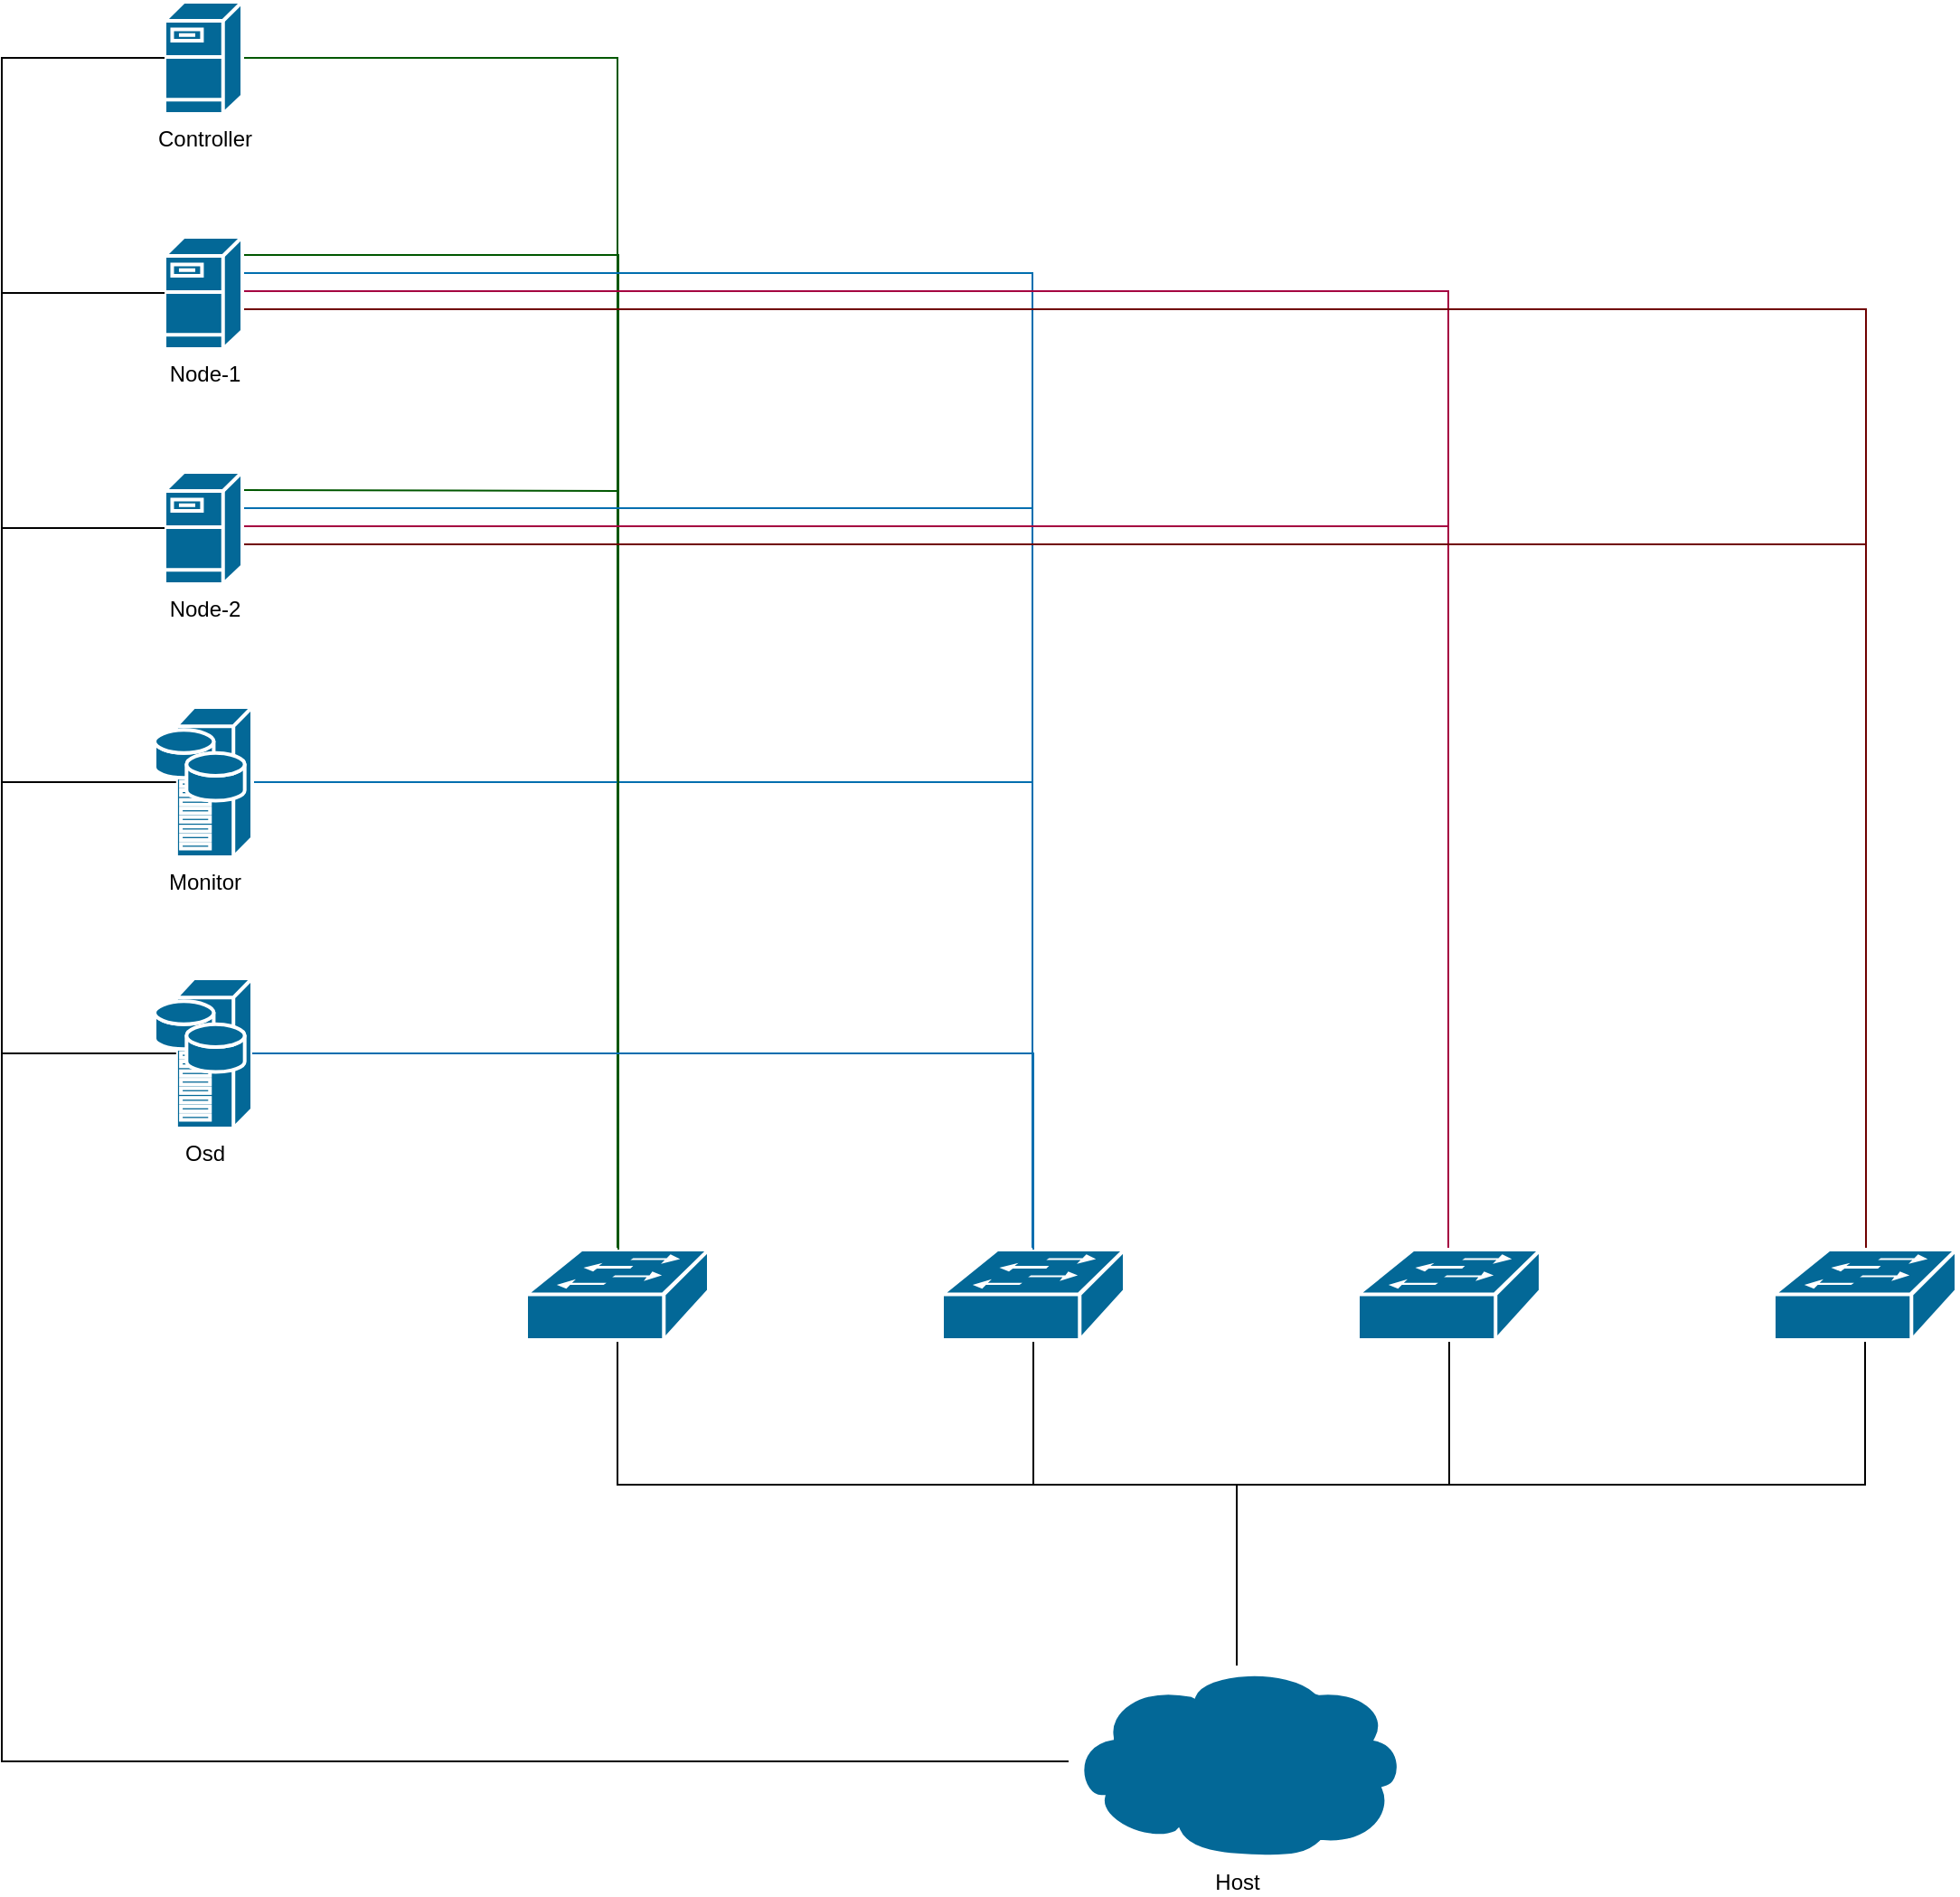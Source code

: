 <mxfile version="24.0.4" type="device">
  <diagram name="Page-1" id="tVYGAZruJ3ZJyB-4YPFU">
    <mxGraphModel dx="1098" dy="940" grid="1" gridSize="10" guides="1" tooltips="1" connect="1" arrows="1" fold="1" page="1" pageScale="1" pageWidth="850" pageHeight="1100" math="0" shadow="0">
      <root>
        <mxCell id="0" />
        <mxCell id="1" parent="0" />
        <mxCell id="3vbM_dQCAWZOY_Gm1ByF-10" style="edgeStyle=orthogonalEdgeStyle;rounded=0;orthogonalLoop=1;jettySize=auto;html=1;fillColor=#008a00;strokeColor=#005700;endArrow=none;endFill=0;" edge="1" parent="1" source="3vbM_dQCAWZOY_Gm1ByF-1" target="3vbM_dQCAWZOY_Gm1ByF-3">
          <mxGeometry relative="1" as="geometry" />
        </mxCell>
        <mxCell id="3vbM_dQCAWZOY_Gm1ByF-1" value="Controller" style="shape=mxgraph.cisco.servers.fileserver;sketch=0;html=1;pointerEvents=1;dashed=0;fillColor=#036897;strokeColor=#ffffff;strokeWidth=2;verticalLabelPosition=bottom;verticalAlign=top;align=center;outlineConnect=0;" vertex="1" parent="1">
          <mxGeometry x="200" y="150" width="43" height="62" as="geometry" />
        </mxCell>
        <mxCell id="3vbM_dQCAWZOY_Gm1ByF-13" style="edgeStyle=orthogonalEdgeStyle;rounded=0;orthogonalLoop=1;jettySize=auto;html=1;fillColor=#1ba1e2;strokeColor=#006EAF;endArrow=none;endFill=0;" edge="1" parent="1" source="3vbM_dQCAWZOY_Gm1ByF-2" target="3vbM_dQCAWZOY_Gm1ByF-8">
          <mxGeometry relative="1" as="geometry">
            <Array as="points">
              <mxPoint x="680" y="581" />
            </Array>
          </mxGeometry>
        </mxCell>
        <mxCell id="3vbM_dQCAWZOY_Gm1ByF-2" value="Monitor" style="shape=mxgraph.cisco.servers.storage_server;sketch=0;html=1;pointerEvents=1;dashed=0;fillColor=#036897;strokeColor=#ffffff;strokeWidth=2;verticalLabelPosition=bottom;verticalAlign=top;align=center;outlineConnect=0;" vertex="1" parent="1">
          <mxGeometry x="194.5" y="540" width="54" height="83" as="geometry" />
        </mxCell>
        <mxCell id="3vbM_dQCAWZOY_Gm1ByF-28" style="edgeStyle=orthogonalEdgeStyle;rounded=0;orthogonalLoop=1;jettySize=auto;html=1;endArrow=none;endFill=0;" edge="1" parent="1" source="3vbM_dQCAWZOY_Gm1ByF-3" target="3vbM_dQCAWZOY_Gm1ByF-21">
          <mxGeometry relative="1" as="geometry">
            <Array as="points">
              <mxPoint x="451" y="970" />
              <mxPoint x="793" y="970" />
            </Array>
          </mxGeometry>
        </mxCell>
        <mxCell id="3vbM_dQCAWZOY_Gm1ByF-3" value="" style="shape=mxgraph.cisco.switches.workgroup_switch;sketch=0;html=1;pointerEvents=1;dashed=0;fillColor=#036897;strokeColor=#ffffff;strokeWidth=2;verticalLabelPosition=bottom;verticalAlign=top;align=center;outlineConnect=0;" vertex="1" parent="1">
          <mxGeometry x="400" y="840" width="101" height="50" as="geometry" />
        </mxCell>
        <mxCell id="3vbM_dQCAWZOY_Gm1ByF-11" style="edgeStyle=orthogonalEdgeStyle;rounded=0;orthogonalLoop=1;jettySize=auto;html=1;fillColor=#008a00;strokeColor=#005700;endArrow=none;endFill=0;" edge="1" parent="1" source="3vbM_dQCAWZOY_Gm1ByF-4" target="3vbM_dQCAWZOY_Gm1ByF-3">
          <mxGeometry relative="1" as="geometry">
            <Array as="points">
              <mxPoint x="451" y="290" />
            </Array>
          </mxGeometry>
        </mxCell>
        <mxCell id="3vbM_dQCAWZOY_Gm1ByF-16" style="edgeStyle=orthogonalEdgeStyle;rounded=0;orthogonalLoop=1;jettySize=auto;html=1;endArrow=none;endFill=0;fillColor=#1ba1e2;strokeColor=#006EAF;" edge="1" parent="1" source="3vbM_dQCAWZOY_Gm1ByF-4" target="3vbM_dQCAWZOY_Gm1ByF-8">
          <mxGeometry relative="1" as="geometry">
            <Array as="points">
              <mxPoint x="680" y="300" />
            </Array>
          </mxGeometry>
        </mxCell>
        <mxCell id="3vbM_dQCAWZOY_Gm1ByF-17" style="edgeStyle=orthogonalEdgeStyle;rounded=0;orthogonalLoop=1;jettySize=auto;html=1;fillColor=#d80073;strokeColor=#A50040;endArrow=none;endFill=0;" edge="1" parent="1">
          <mxGeometry relative="1" as="geometry">
            <mxPoint x="243" y="310.0" as="sourcePoint" />
            <mxPoint x="909.994" y="840.0" as="targetPoint" />
            <Array as="points">
              <mxPoint x="910" y="310" />
            </Array>
          </mxGeometry>
        </mxCell>
        <mxCell id="3vbM_dQCAWZOY_Gm1ByF-20" style="edgeStyle=orthogonalEdgeStyle;rounded=0;orthogonalLoop=1;jettySize=auto;html=1;fillColor=#a20025;strokeColor=#6F0000;endArrow=none;endFill=0;" edge="1" parent="1" source="3vbM_dQCAWZOY_Gm1ByF-4" target="3vbM_dQCAWZOY_Gm1ByF-9">
          <mxGeometry relative="1" as="geometry">
            <Array as="points">
              <mxPoint x="1141" y="320" />
            </Array>
          </mxGeometry>
        </mxCell>
        <mxCell id="3vbM_dQCAWZOY_Gm1ByF-4" value="Node-1" style="shape=mxgraph.cisco.servers.fileserver;sketch=0;html=1;pointerEvents=1;dashed=0;fillColor=#036897;strokeColor=#ffffff;strokeWidth=2;verticalLabelPosition=bottom;verticalAlign=top;align=center;outlineConnect=0;" vertex="1" parent="1">
          <mxGeometry x="200" y="280" width="43" height="62" as="geometry" />
        </mxCell>
        <mxCell id="3vbM_dQCAWZOY_Gm1ByF-12" style="edgeStyle=orthogonalEdgeStyle;rounded=0;orthogonalLoop=1;jettySize=auto;html=1;fillColor=#008a00;strokeColor=#005700;endArrow=none;endFill=0;" edge="1" parent="1">
          <mxGeometry relative="1" as="geometry">
            <mxPoint x="243" y="420" as="sourcePoint" />
            <mxPoint x="450.503" y="819" as="targetPoint" />
          </mxGeometry>
        </mxCell>
        <mxCell id="3vbM_dQCAWZOY_Gm1ByF-15" style="edgeStyle=orthogonalEdgeStyle;rounded=0;orthogonalLoop=1;jettySize=auto;html=1;fillColor=#1ba1e2;strokeColor=#006EAF;endArrow=none;endFill=0;" edge="1" parent="1">
          <mxGeometry relative="1" as="geometry">
            <mxPoint x="243" y="429.997" as="sourcePoint" />
            <mxPoint x="680.007" y="849.99" as="targetPoint" />
            <Array as="points">
              <mxPoint x="680" y="429.99" />
            </Array>
          </mxGeometry>
        </mxCell>
        <mxCell id="3vbM_dQCAWZOY_Gm1ByF-18" style="edgeStyle=orthogonalEdgeStyle;rounded=0;orthogonalLoop=1;jettySize=auto;html=1;fillColor=#d80073;strokeColor=#A50040;endArrow=none;endFill=0;" edge="1" parent="1">
          <mxGeometry relative="1" as="geometry">
            <mxPoint x="243" y="440" as="sourcePoint" />
            <mxPoint x="910" y="850" as="targetPoint" />
            <Array as="points">
              <mxPoint x="910" y="440" />
            </Array>
          </mxGeometry>
        </mxCell>
        <mxCell id="3vbM_dQCAWZOY_Gm1ByF-19" style="edgeStyle=orthogonalEdgeStyle;rounded=0;orthogonalLoop=1;jettySize=auto;html=1;fillColor=#a20025;strokeColor=#6F0000;endArrow=none;endFill=0;" edge="1" parent="1" source="3vbM_dQCAWZOY_Gm1ByF-5" target="3vbM_dQCAWZOY_Gm1ByF-9">
          <mxGeometry relative="1" as="geometry">
            <Array as="points">
              <mxPoint x="1141" y="450" />
            </Array>
          </mxGeometry>
        </mxCell>
        <mxCell id="3vbM_dQCAWZOY_Gm1ByF-5" value="Node-2" style="shape=mxgraph.cisco.servers.fileserver;sketch=0;html=1;pointerEvents=1;dashed=0;fillColor=#036897;strokeColor=#ffffff;strokeWidth=2;verticalLabelPosition=bottom;verticalAlign=top;align=center;outlineConnect=0;" vertex="1" parent="1">
          <mxGeometry x="200" y="410" width="43" height="62" as="geometry" />
        </mxCell>
        <mxCell id="3vbM_dQCAWZOY_Gm1ByF-6" value="Osd" style="shape=mxgraph.cisco.servers.storage_server;sketch=0;html=1;pointerEvents=1;dashed=0;fillColor=#036897;strokeColor=#ffffff;strokeWidth=2;verticalLabelPosition=bottom;verticalAlign=top;align=center;outlineConnect=0;" vertex="1" parent="1">
          <mxGeometry x="194.5" y="690" width="54" height="83" as="geometry" />
        </mxCell>
        <mxCell id="3vbM_dQCAWZOY_Gm1ByF-30" style="edgeStyle=orthogonalEdgeStyle;rounded=0;orthogonalLoop=1;jettySize=auto;html=1;endArrow=none;endFill=0;" edge="1" parent="1" source="3vbM_dQCAWZOY_Gm1ByF-7" target="3vbM_dQCAWZOY_Gm1ByF-21">
          <mxGeometry relative="1" as="geometry">
            <Array as="points">
              <mxPoint x="911" y="970" />
              <mxPoint x="793" y="970" />
            </Array>
          </mxGeometry>
        </mxCell>
        <mxCell id="3vbM_dQCAWZOY_Gm1ByF-7" value="" style="shape=mxgraph.cisco.switches.workgroup_switch;sketch=0;html=1;pointerEvents=1;dashed=0;fillColor=#036897;strokeColor=#ffffff;strokeWidth=2;verticalLabelPosition=bottom;verticalAlign=top;align=center;outlineConnect=0;" vertex="1" parent="1">
          <mxGeometry x="860" y="840" width="101" height="50" as="geometry" />
        </mxCell>
        <mxCell id="3vbM_dQCAWZOY_Gm1ByF-29" style="edgeStyle=orthogonalEdgeStyle;rounded=0;orthogonalLoop=1;jettySize=auto;html=1;endArrow=none;endFill=0;" edge="1" parent="1" source="3vbM_dQCAWZOY_Gm1ByF-8" target="3vbM_dQCAWZOY_Gm1ByF-21">
          <mxGeometry relative="1" as="geometry">
            <Array as="points">
              <mxPoint x="681" y="970" />
              <mxPoint x="793" y="970" />
            </Array>
          </mxGeometry>
        </mxCell>
        <mxCell id="3vbM_dQCAWZOY_Gm1ByF-8" value="" style="shape=mxgraph.cisco.switches.workgroup_switch;sketch=0;html=1;pointerEvents=1;dashed=0;fillColor=#036897;strokeColor=#ffffff;strokeWidth=2;verticalLabelPosition=bottom;verticalAlign=top;align=center;outlineConnect=0;" vertex="1" parent="1">
          <mxGeometry x="630" y="840" width="101" height="50" as="geometry" />
        </mxCell>
        <mxCell id="3vbM_dQCAWZOY_Gm1ByF-31" style="edgeStyle=orthogonalEdgeStyle;rounded=0;orthogonalLoop=1;jettySize=auto;html=1;endArrow=none;endFill=0;" edge="1" parent="1" source="3vbM_dQCAWZOY_Gm1ByF-9" target="3vbM_dQCAWZOY_Gm1ByF-21">
          <mxGeometry relative="1" as="geometry">
            <Array as="points">
              <mxPoint x="1141" y="970" />
              <mxPoint x="793" y="970" />
            </Array>
          </mxGeometry>
        </mxCell>
        <mxCell id="3vbM_dQCAWZOY_Gm1ByF-9" value="" style="shape=mxgraph.cisco.switches.workgroup_switch;sketch=0;html=1;pointerEvents=1;dashed=0;fillColor=#036897;strokeColor=#ffffff;strokeWidth=2;verticalLabelPosition=bottom;verticalAlign=top;align=center;outlineConnect=0;" vertex="1" parent="1">
          <mxGeometry x="1090" y="840" width="101" height="50" as="geometry" />
        </mxCell>
        <mxCell id="3vbM_dQCAWZOY_Gm1ByF-14" style="edgeStyle=orthogonalEdgeStyle;rounded=0;orthogonalLoop=1;jettySize=auto;html=1;entryX=0.5;entryY=0;entryDx=0;entryDy=0;entryPerimeter=0;endArrow=none;endFill=0;fillColor=#1ba1e2;strokeColor=#006EAF;" edge="1" parent="1" source="3vbM_dQCAWZOY_Gm1ByF-6" target="3vbM_dQCAWZOY_Gm1ByF-8">
          <mxGeometry relative="1" as="geometry">
            <Array as="points">
              <mxPoint x="681" y="731" />
            </Array>
          </mxGeometry>
        </mxCell>
        <mxCell id="3vbM_dQCAWZOY_Gm1ByF-25" style="edgeStyle=orthogonalEdgeStyle;rounded=0;orthogonalLoop=1;jettySize=auto;html=1;endArrow=none;endFill=0;" edge="1" parent="1" source="3vbM_dQCAWZOY_Gm1ByF-21" target="3vbM_dQCAWZOY_Gm1ByF-5">
          <mxGeometry relative="1" as="geometry">
            <Array as="points">
              <mxPoint x="110" y="1123" />
              <mxPoint x="110" y="441" />
            </Array>
          </mxGeometry>
        </mxCell>
        <mxCell id="3vbM_dQCAWZOY_Gm1ByF-21" value="Host" style="shape=mxgraph.cisco.storage.cloud;sketch=0;html=1;pointerEvents=1;dashed=0;fillColor=#036897;strokeColor=#ffffff;strokeWidth=2;verticalLabelPosition=bottom;verticalAlign=top;align=center;outlineConnect=0;" vertex="1" parent="1">
          <mxGeometry x="700" y="1070" width="186" height="106" as="geometry" />
        </mxCell>
        <mxCell id="3vbM_dQCAWZOY_Gm1ByF-22" style="edgeStyle=orthogonalEdgeStyle;rounded=0;orthogonalLoop=1;jettySize=auto;html=1;entryX=0;entryY=0.5;entryDx=0;entryDy=0;entryPerimeter=0;endArrow=none;endFill=0;" edge="1" parent="1" source="3vbM_dQCAWZOY_Gm1ByF-21" target="3vbM_dQCAWZOY_Gm1ByF-1">
          <mxGeometry relative="1" as="geometry">
            <Array as="points">
              <mxPoint x="110" y="1123" />
              <mxPoint x="110" y="181" />
            </Array>
          </mxGeometry>
        </mxCell>
        <mxCell id="3vbM_dQCAWZOY_Gm1ByF-24" style="edgeStyle=orthogonalEdgeStyle;rounded=0;orthogonalLoop=1;jettySize=auto;html=1;entryX=0;entryY=0.5;entryDx=0;entryDy=0;entryPerimeter=0;endArrow=none;endFill=0;" edge="1" parent="1" source="3vbM_dQCAWZOY_Gm1ByF-21" target="3vbM_dQCAWZOY_Gm1ByF-4">
          <mxGeometry relative="1" as="geometry">
            <Array as="points">
              <mxPoint x="110" y="1123" />
              <mxPoint x="110" y="311" />
            </Array>
          </mxGeometry>
        </mxCell>
        <mxCell id="3vbM_dQCAWZOY_Gm1ByF-26" style="edgeStyle=orthogonalEdgeStyle;rounded=0;orthogonalLoop=1;jettySize=auto;html=1;entryX=0.22;entryY=0.5;entryDx=0;entryDy=0;entryPerimeter=0;endArrow=none;endFill=0;" edge="1" parent="1" source="3vbM_dQCAWZOY_Gm1ByF-21" target="3vbM_dQCAWZOY_Gm1ByF-6">
          <mxGeometry relative="1" as="geometry">
            <Array as="points">
              <mxPoint x="110" y="1123" />
              <mxPoint x="110" y="732" />
            </Array>
          </mxGeometry>
        </mxCell>
        <mxCell id="3vbM_dQCAWZOY_Gm1ByF-27" style="edgeStyle=orthogonalEdgeStyle;rounded=0;orthogonalLoop=1;jettySize=auto;html=1;entryX=0.22;entryY=0.5;entryDx=0;entryDy=0;entryPerimeter=0;endArrow=none;endFill=0;" edge="1" parent="1" source="3vbM_dQCAWZOY_Gm1ByF-21" target="3vbM_dQCAWZOY_Gm1ByF-2">
          <mxGeometry relative="1" as="geometry">
            <Array as="points">
              <mxPoint x="110" y="1123" />
              <mxPoint x="110" y="582" />
            </Array>
          </mxGeometry>
        </mxCell>
      </root>
    </mxGraphModel>
  </diagram>
</mxfile>
